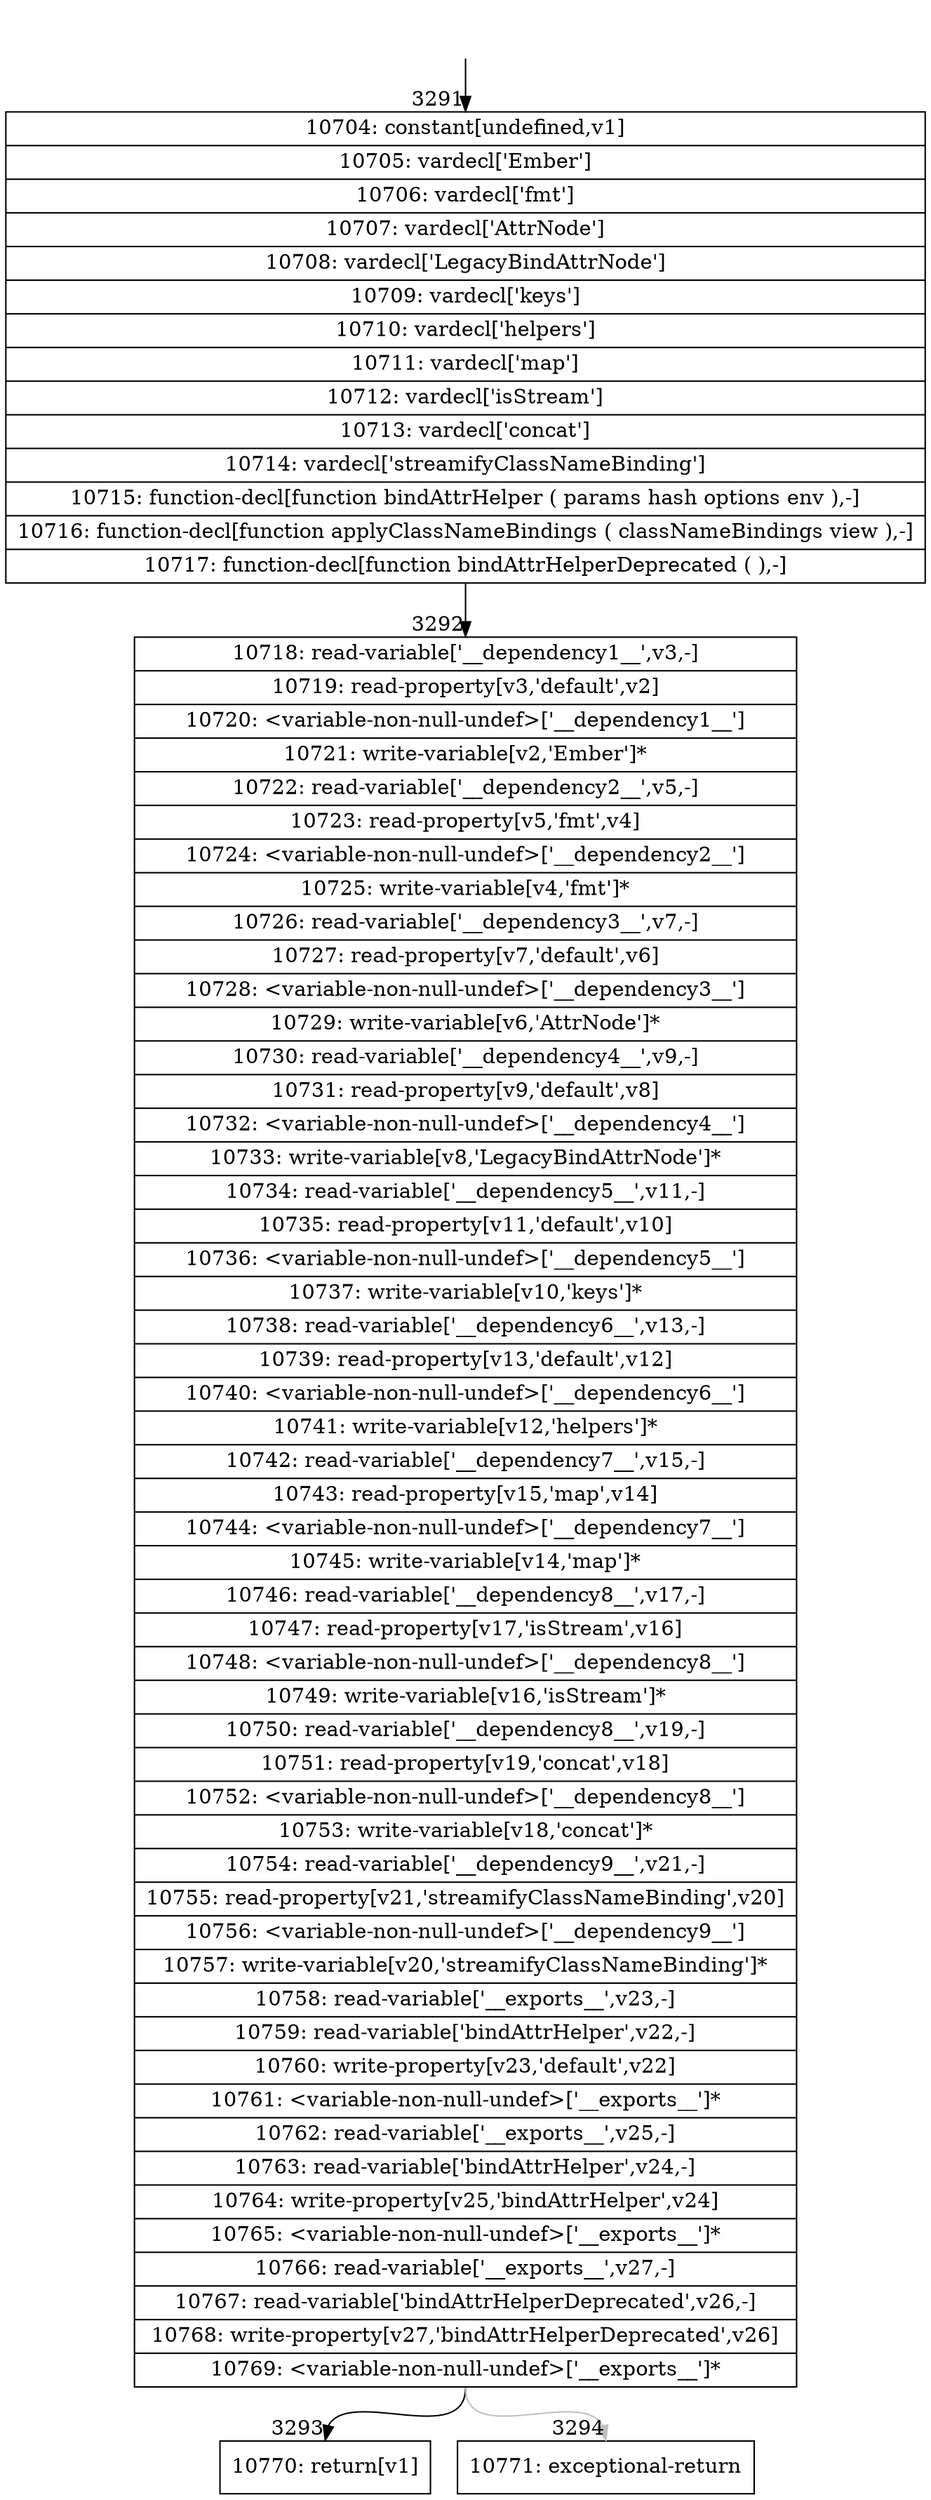 digraph {
rankdir="TD"
BB_entry258[shape=none,label=""];
BB_entry258 -> BB3291 [tailport=s, headport=n, headlabel="    3291"]
BB3291 [shape=record label="{10704: constant[undefined,v1]|10705: vardecl['Ember']|10706: vardecl['fmt']|10707: vardecl['AttrNode']|10708: vardecl['LegacyBindAttrNode']|10709: vardecl['keys']|10710: vardecl['helpers']|10711: vardecl['map']|10712: vardecl['isStream']|10713: vardecl['concat']|10714: vardecl['streamifyClassNameBinding']|10715: function-decl[function bindAttrHelper ( params hash options env ),-]|10716: function-decl[function applyClassNameBindings ( classNameBindings view ),-]|10717: function-decl[function bindAttrHelperDeprecated ( ),-]}" ] 
BB3291 -> BB3292 [tailport=s, headport=n, headlabel="      3292"]
BB3292 [shape=record label="{10718: read-variable['__dependency1__',v3,-]|10719: read-property[v3,'default',v2]|10720: \<variable-non-null-undef\>['__dependency1__']|10721: write-variable[v2,'Ember']*|10722: read-variable['__dependency2__',v5,-]|10723: read-property[v5,'fmt',v4]|10724: \<variable-non-null-undef\>['__dependency2__']|10725: write-variable[v4,'fmt']*|10726: read-variable['__dependency3__',v7,-]|10727: read-property[v7,'default',v6]|10728: \<variable-non-null-undef\>['__dependency3__']|10729: write-variable[v6,'AttrNode']*|10730: read-variable['__dependency4__',v9,-]|10731: read-property[v9,'default',v8]|10732: \<variable-non-null-undef\>['__dependency4__']|10733: write-variable[v8,'LegacyBindAttrNode']*|10734: read-variable['__dependency5__',v11,-]|10735: read-property[v11,'default',v10]|10736: \<variable-non-null-undef\>['__dependency5__']|10737: write-variable[v10,'keys']*|10738: read-variable['__dependency6__',v13,-]|10739: read-property[v13,'default',v12]|10740: \<variable-non-null-undef\>['__dependency6__']|10741: write-variable[v12,'helpers']*|10742: read-variable['__dependency7__',v15,-]|10743: read-property[v15,'map',v14]|10744: \<variable-non-null-undef\>['__dependency7__']|10745: write-variable[v14,'map']*|10746: read-variable['__dependency8__',v17,-]|10747: read-property[v17,'isStream',v16]|10748: \<variable-non-null-undef\>['__dependency8__']|10749: write-variable[v16,'isStream']*|10750: read-variable['__dependency8__',v19,-]|10751: read-property[v19,'concat',v18]|10752: \<variable-non-null-undef\>['__dependency8__']|10753: write-variable[v18,'concat']*|10754: read-variable['__dependency9__',v21,-]|10755: read-property[v21,'streamifyClassNameBinding',v20]|10756: \<variable-non-null-undef\>['__dependency9__']|10757: write-variable[v20,'streamifyClassNameBinding']*|10758: read-variable['__exports__',v23,-]|10759: read-variable['bindAttrHelper',v22,-]|10760: write-property[v23,'default',v22]|10761: \<variable-non-null-undef\>['__exports__']*|10762: read-variable['__exports__',v25,-]|10763: read-variable['bindAttrHelper',v24,-]|10764: write-property[v25,'bindAttrHelper',v24]|10765: \<variable-non-null-undef\>['__exports__']*|10766: read-variable['__exports__',v27,-]|10767: read-variable['bindAttrHelperDeprecated',v26,-]|10768: write-property[v27,'bindAttrHelperDeprecated',v26]|10769: \<variable-non-null-undef\>['__exports__']*}" ] 
BB3292 -> BB3293 [tailport=s, headport=n, headlabel="      3293"]
BB3292 -> BB3294 [tailport=s, headport=n, color=gray, headlabel="      3294"]
BB3293 [shape=record label="{10770: return[v1]}" ] 
BB3294 [shape=record label="{10771: exceptional-return}" ] 
//#$~ 5618
}
